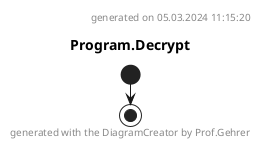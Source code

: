 @startuml Program.Decrypt
header
generated on 05.03.2024 11:15:20
end header
title Program.Decrypt
start
footer
generated with the DiagramCreator by Prof.Gehrer
end footer
stop
@enduml
